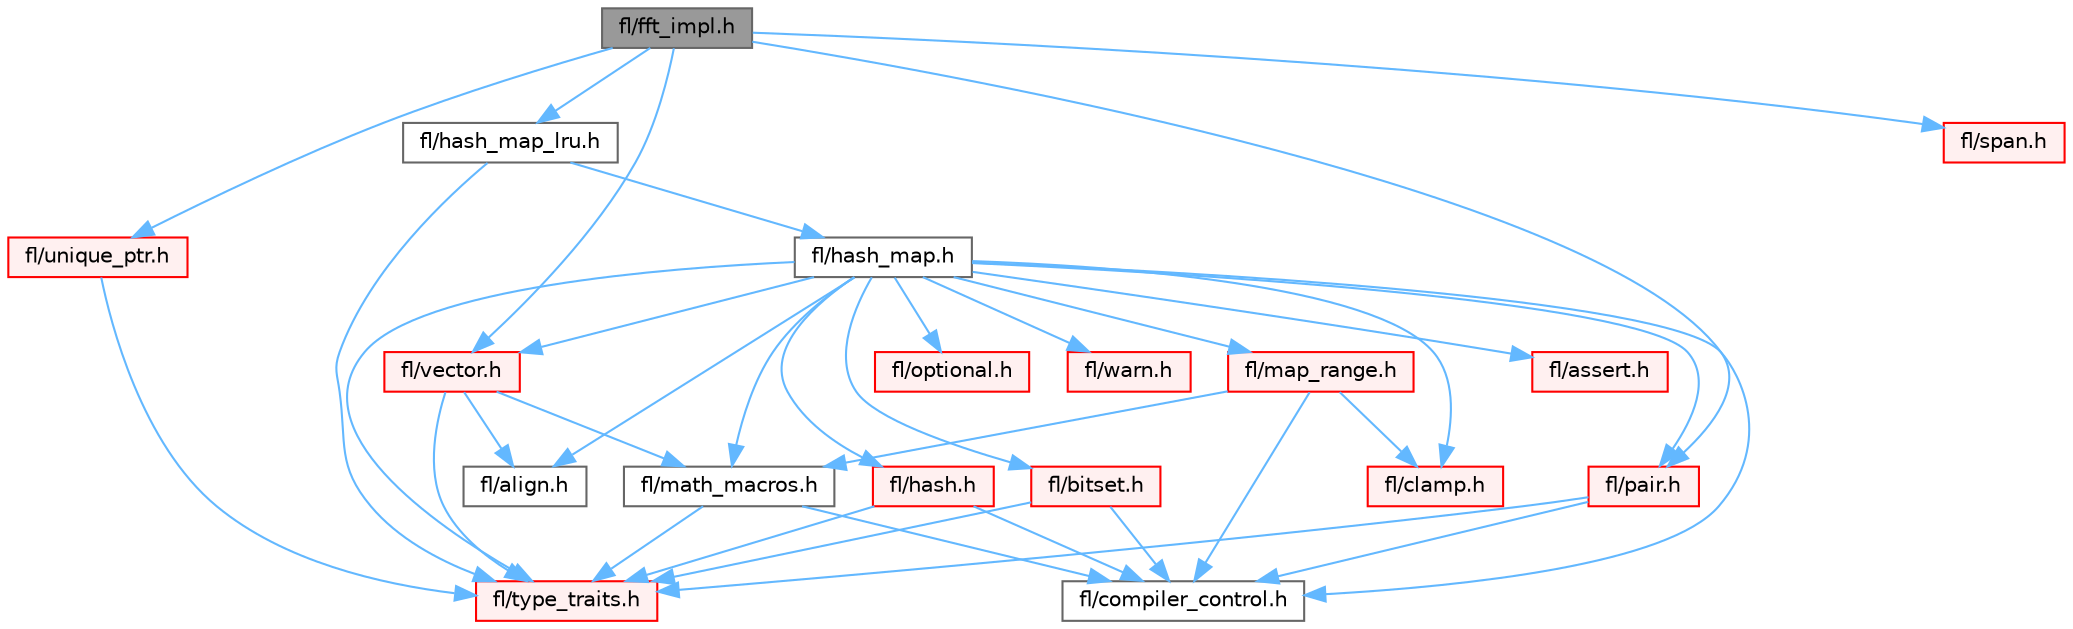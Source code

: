 digraph "fl/fft_impl.h"
{
 // INTERACTIVE_SVG=YES
 // LATEX_PDF_SIZE
  bgcolor="transparent";
  edge [fontname=Helvetica,fontsize=10,labelfontname=Helvetica,labelfontsize=10];
  node [fontname=Helvetica,fontsize=10,shape=box,height=0.2,width=0.4];
  Node1 [id="Node000001",label="fl/fft_impl.h",height=0.2,width=0.4,color="gray40", fillcolor="grey60", style="filled", fontcolor="black",tooltip=" "];
  Node1 -> Node2 [id="edge1_Node000001_Node000002",color="steelblue1",style="solid",tooltip=" "];
  Node2 [id="Node000002",label="fl/hash_map_lru.h",height=0.2,width=0.4,color="grey40", fillcolor="white", style="filled",URL="$dd/d0c/hash__map__lru_8h.html",tooltip=" "];
  Node2 -> Node3 [id="edge2_Node000002_Node000003",color="steelblue1",style="solid",tooltip=" "];
  Node3 [id="Node000003",label="fl/hash_map.h",height=0.2,width=0.4,color="grey40", fillcolor="white", style="filled",URL="$d6/d13/hash__map_8h.html",tooltip=" "];
  Node3 -> Node4 [id="edge3_Node000003_Node000004",color="steelblue1",style="solid",tooltip=" "];
  Node4 [id="Node000004",label="fl/assert.h",height=0.2,width=0.4,color="red", fillcolor="#FFF0F0", style="filled",URL="$dc/da7/assert_8h.html",tooltip=" "];
  Node3 -> Node6 [id="edge4_Node000003_Node000006",color="steelblue1",style="solid",tooltip=" "];
  Node6 [id="Node000006",label="fl/bitset.h",height=0.2,width=0.4,color="red", fillcolor="#FFF0F0", style="filled",URL="$d1/d69/bitset_8h.html",tooltip=" "];
  Node6 -> Node21 [id="edge5_Node000006_Node000021",color="steelblue1",style="solid",tooltip=" "];
  Node21 [id="Node000021",label="fl/type_traits.h",height=0.2,width=0.4,color="red", fillcolor="#FFF0F0", style="filled",URL="$df/d63/type__traits_8h.html",tooltip=" "];
  Node6 -> Node20 [id="edge6_Node000006_Node000020",color="steelblue1",style="solid",tooltip=" "];
  Node20 [id="Node000020",label="fl/compiler_control.h",height=0.2,width=0.4,color="grey40", fillcolor="white", style="filled",URL="$d4/d54/compiler__control_8h.html",tooltip=" "];
  Node3 -> Node16 [id="edge7_Node000003_Node000016",color="steelblue1",style="solid",tooltip=" "];
  Node16 [id="Node000016",label="fl/clamp.h",height=0.2,width=0.4,color="red", fillcolor="#FFF0F0", style="filled",URL="$d6/dd3/clamp_8h.html",tooltip=" "];
  Node3 -> Node54 [id="edge8_Node000003_Node000054",color="steelblue1",style="solid",tooltip=" "];
  Node54 [id="Node000054",label="fl/hash.h",height=0.2,width=0.4,color="red", fillcolor="#FFF0F0", style="filled",URL="$db/dfb/hash_8h.html",tooltip=" "];
  Node54 -> Node21 [id="edge9_Node000054_Node000021",color="steelblue1",style="solid",tooltip=" "];
  Node54 -> Node20 [id="edge10_Node000054_Node000020",color="steelblue1",style="solid",tooltip=" "];
  Node3 -> Node18 [id="edge11_Node000003_Node000018",color="steelblue1",style="solid",tooltip=" "];
  Node18 [id="Node000018",label="fl/map_range.h",height=0.2,width=0.4,color="red", fillcolor="#FFF0F0", style="filled",URL="$d1/d47/map__range_8h.html",tooltip=" "];
  Node18 -> Node16 [id="edge12_Node000018_Node000016",color="steelblue1",style="solid",tooltip=" "];
  Node18 -> Node19 [id="edge13_Node000018_Node000019",color="steelblue1",style="solid",tooltip=" "];
  Node19 [id="Node000019",label="fl/math_macros.h",height=0.2,width=0.4,color="grey40", fillcolor="white", style="filled",URL="$d8/db8/math__macros_8h.html",tooltip=" "];
  Node19 -> Node20 [id="edge14_Node000019_Node000020",color="steelblue1",style="solid",tooltip=" "];
  Node19 -> Node21 [id="edge15_Node000019_Node000021",color="steelblue1",style="solid",tooltip=" "];
  Node18 -> Node20 [id="edge16_Node000018_Node000020",color="steelblue1",style="solid",tooltip=" "];
  Node3 -> Node47 [id="edge17_Node000003_Node000047",color="steelblue1",style="solid",tooltip=" "];
  Node47 [id="Node000047",label="fl/optional.h",height=0.2,width=0.4,color="red", fillcolor="#FFF0F0", style="filled",URL="$dc/d62/optional_8h.html",tooltip=" "];
  Node3 -> Node55 [id="edge18_Node000003_Node000055",color="steelblue1",style="solid",tooltip=" "];
  Node55 [id="Node000055",label="fl/pair.h",height=0.2,width=0.4,color="red", fillcolor="#FFF0F0", style="filled",URL="$d3/d41/pair_8h.html",tooltip=" "];
  Node55 -> Node20 [id="edge19_Node000055_Node000020",color="steelblue1",style="solid",tooltip=" "];
  Node55 -> Node21 [id="edge20_Node000055_Node000021",color="steelblue1",style="solid",tooltip=" "];
  Node3 -> Node21 [id="edge21_Node000003_Node000021",color="steelblue1",style="solid",tooltip=" "];
  Node3 -> Node49 [id="edge22_Node000003_Node000049",color="steelblue1",style="solid",tooltip=" "];
  Node49 [id="Node000049",label="fl/vector.h",height=0.2,width=0.4,color="red", fillcolor="#FFF0F0", style="filled",URL="$d6/d68/vector_8h.html",tooltip=" "];
  Node49 -> Node19 [id="edge23_Node000049_Node000019",color="steelblue1",style="solid",tooltip=" "];
  Node49 -> Node21 [id="edge24_Node000049_Node000021",color="steelblue1",style="solid",tooltip=" "];
  Node49 -> Node45 [id="edge25_Node000049_Node000045",color="steelblue1",style="solid",tooltip=" "];
  Node45 [id="Node000045",label="fl/align.h",height=0.2,width=0.4,color="grey40", fillcolor="white", style="filled",URL="$d1/ddf/align_8h.html",tooltip=" "];
  Node3 -> Node56 [id="edge26_Node000003_Node000056",color="steelblue1",style="solid",tooltip=" "];
  Node56 [id="Node000056",label="fl/warn.h",height=0.2,width=0.4,color="red", fillcolor="#FFF0F0", style="filled",URL="$de/d77/warn_8h.html",tooltip=" "];
  Node3 -> Node45 [id="edge27_Node000003_Node000045",color="steelblue1",style="solid",tooltip=" "];
  Node3 -> Node20 [id="edge28_Node000003_Node000020",color="steelblue1",style="solid",tooltip=" "];
  Node3 -> Node19 [id="edge29_Node000003_Node000019",color="steelblue1",style="solid",tooltip=" "];
  Node2 -> Node21 [id="edge30_Node000002_Node000021",color="steelblue1",style="solid",tooltip=" "];
  Node1 -> Node55 [id="edge31_Node000001_Node000055",color="steelblue1",style="solid",tooltip=" "];
  Node1 -> Node27 [id="edge32_Node000001_Node000027",color="steelblue1",style="solid",tooltip=" "];
  Node27 [id="Node000027",label="fl/unique_ptr.h",height=0.2,width=0.4,color="red", fillcolor="#FFF0F0", style="filled",URL="$da/d4b/unique__ptr_8h.html",tooltip=" "];
  Node27 -> Node21 [id="edge33_Node000027_Node000021",color="steelblue1",style="solid",tooltip=" "];
  Node1 -> Node52 [id="edge34_Node000001_Node000052",color="steelblue1",style="solid",tooltip=" "];
  Node52 [id="Node000052",label="fl/span.h",height=0.2,width=0.4,color="red", fillcolor="#FFF0F0", style="filled",URL="$d4/d7a/span_8h.html",tooltip=" "];
  Node1 -> Node49 [id="edge35_Node000001_Node000049",color="steelblue1",style="solid",tooltip=" "];
}
